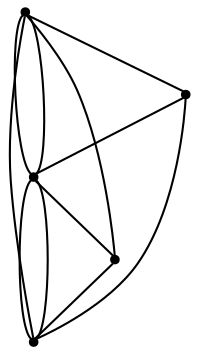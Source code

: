 graph {
  node [shape=point,comment="{\"directed\":false,\"doi\":\"10.1007/978-3-319-03841-4_5\",\"figure\":\"1\"}"]

  v0 [pos="1561.2683624414722,991.5696729213872"]
  v1 [pos="1466.8003588027398,807.2072616271557"]
  v2 [pos="1561.2684896897867,622.8437375307979"]
  v3 [pos="1407.5450178160663,807.2071980384628"]
  v4 [pos="1516.5945330908044,807.2072616271557"]

  v0 -- v1 [id="-1",pos="1561.2683624414722,991.5696729213872 1466.8003588027398,807.2072616271557 1466.8003588027398,807.2072616271557 1466.8003588027398,807.2072616271557"]
  v3 -- v2 [id="-2",pos="1407.5450178160663,807.2071980384628 1561.2684896897867,622.8437375307979 1561.2684896897867,622.8437375307979 1561.2684896897867,622.8437375307979"]
  v3 -- v1 [id="-3",pos="1407.5450178160663,807.2071980384628 1466.8003588027398,807.2072616271557 1466.8003588027398,807.2072616271557 1466.8003588027398,807.2072616271557"]
  v1 -- v4 [id="-4",pos="1466.8003588027398,807.2072616271557 1516.5945330908044,807.2072616271557 1516.5945330908044,807.2072616271557 1516.5945330908044,807.2072616271557"]
  v1 -- v2 [id="-5",pos="1466.8003588027398,807.2072616271557 1561.2684896897867,622.8437375307979 1561.2684896897867,622.8437375307979 1561.2684896897867,622.8437375307979"]
  v1 -- v0 [id="-7",pos="1466.8003588027398,807.2072616271557 1480.5508116950855,861.361014047237 1480.5508116950855,861.361014047237 1480.5508116950855,861.361014047237 1513.7455705717712,897.9669897350989 1513.7455705717712,897.9669897350989 1513.7455705717712,897.9669897350989 1525.7623924239047,948.308313864259 1525.7623924239047,948.308313864259 1525.7623924239047,948.308313864259 1561.2683624414722,991.5696729213872 1561.2683624414722,991.5696729213872 1561.2683624414722,991.5696729213872"]
  v1 -- v2 [id="-8",pos="1466.8003588027398,807.2072616271557 1490.8499085463513,705.7728360465424 1490.8499085463513,705.7728360465424 1490.8499085463513,705.7728360465424 1561.2684896897867,622.8437375307979 1561.2684896897867,622.8437375307979 1561.2684896897867,622.8437375307979"]
  v4 -- v2 [id="-9",pos="1516.5945330908044,807.2072616271557 1561.2684896897867,622.8437375307979 1561.2684896897867,622.8437375307979 1561.2684896897867,622.8437375307979"]
  v0 -- v2 [id="-10",pos="1561.2683624414722,991.5696729213872 1561.2684896897867,622.8437375307979 1561.2684896897867,622.8437375307979 1561.2684896897867,622.8437375307979"]
  v0 -- v4 [id="-11",pos="1561.2683624414722,991.5696729213872 1516.5945330908044,807.2072616271557 1516.5945330908044,807.2072616271557 1516.5945330908044,807.2072616271557"]
  v0 -- v3 [id="-12",pos="1561.2683624414722,991.5696729213872 1407.5450178160663,807.2071980384628 1407.5450178160663,807.2071980384628 1407.5450178160663,807.2071980384628"]
}